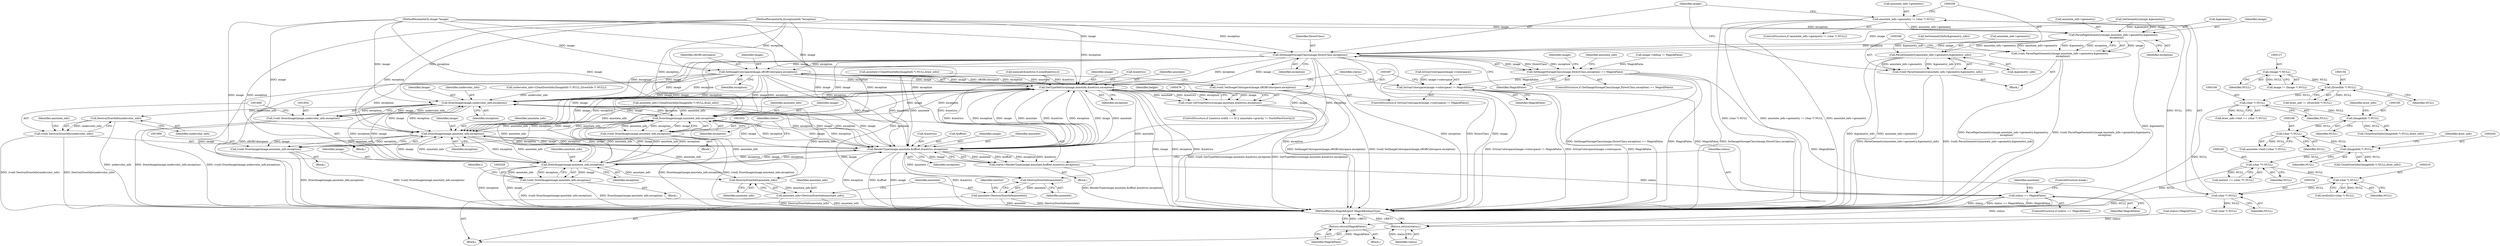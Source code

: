 digraph "0_ImageMagick_f595a1985233c399a05c0c37cc41de16a90dd025@pointer" {
"1000329" [label="(Call,annotate_info->geometry != (char *) NULL)"];
"1000333" [label="(Call,(char *) NULL)"];
"1000318" [label="(Call,(char *) NULL)"];
"1000239" [label="(Call,(char **) NULL)"];
"1000203" [label="(Call,(ImageInfo *) NULL)"];
"1000197" [label="(Call,(char *) NULL)"];
"1000184" [label="(Call,(ImageInfo *) NULL)"];
"1000167" [label="(Call,(char *) NULL)"];
"1000153" [label="(Call,(DrawInfo *) NULL)"];
"1000126" [label="(Call,(Image *) NULL)"];
"1000339" [label="(Call,ParsePageGeometry(image,annotate_info->geometry,&geometry,\n        exception))"];
"1000337" [label="(Call,(void) ParsePageGeometry(image,annotate_info->geometry,&geometry,\n        exception))"];
"1000349" [label="(Call,ParseGeometry(annotate_info->geometry,&geometry_info))"];
"1000347" [label="(Call,(void) ParseGeometry(annotate_info->geometry,&geometry_info))"];
"1000357" [label="(Call,SetImageStorageClass(image,DirectClass,exception))"];
"1000356" [label="(Call,SetImageStorageClass(image,DirectClass,exception) == MagickFalse)"];
"1000377" [label="(Return,return(MagickFalse);)"];
"1000380" [label="(Call,IsGrayColorspace(image->colorspace) != MagickFalse)"];
"1001985" [label="(Call,status == MagickFalse)"];
"1002047" [label="(Return,return(status);)"];
"1000388" [label="(Call,SetImageColorspace(image,sRGBColorspace,exception))"];
"1000386" [label="(Call,(void) SetImageColorspace(image,sRGBColorspace,exception))"];
"1000479" [label="(Call,GetTypeMetrics(image,annotate,&metrics,exception))"];
"1000477" [label="(Call,(void) GetTypeMetrics(image,annotate,&metrics,exception))"];
"1001855" [label="(Call,DrawImage(image,undercolor_info,exception))"];
"1001853" [label="(Call,(void) DrawImage(image,undercolor_info,exception))"];
"1001861" [label="(Call,DestroyDrawInfo(undercolor_info))"];
"1001859" [label="(Call,(void) DestroyDrawInfo(undercolor_info))"];
"1001933" [label="(Call,DrawImage(image,annotate_info,exception))"];
"1001931" [label="(Call,(void) DrawImage(image,annotate_info,exception))"];
"1001970" [label="(Call,DrawImage(image,annotate_info,exception))"];
"1001968" [label="(Call,(void) DrawImage(image,annotate_info,exception))"];
"1001976" [label="(Call,RenderType(image,annotate,&offset,&metrics,exception))"];
"1001974" [label="(Call,status=RenderType(image,annotate,&offset,&metrics,exception))"];
"1002029" [label="(Call,DrawImage(image,annotate_info,exception))"];
"1002027" [label="(Call,(void) DrawImage(image,annotate_info,exception))"];
"1002035" [label="(Call,DestroyDrawInfo(annotate_info))"];
"1002033" [label="(Call,annotate_info=DestroyDrawInfo(annotate_info))"];
"1002039" [label="(Call,DestroyDrawInfo(annotate))"];
"1002037" [label="(Call,annotate=DestroyDrawInfo(annotate))"];
"1001861" [label="(Call,DestroyDrawInfo(undercolor_info))"];
"1000357" [label="(Call,SetImageStorageClass(image,DirectClass,exception))"];
"1000163" [label="(Call,draw_info->text == (char *) NULL)"];
"1000393" [label="(Identifier,status)"];
"1000392" [label="(Call,status=MagickTrue)"];
"1000378" [label="(Identifier,MagickFalse)"];
"1000484" [label="(Identifier,exception)"];
"1000320" [label="(Identifier,NULL)"];
"1000482" [label="(Call,&metrics)"];
"1002031" [label="(Identifier,annotate_info)"];
"1000199" [label="(Identifier,NULL)"];
"1000360" [label="(Identifier,exception)"];
"1000107" [label="(MethodParameterIn,ExceptionInfo *exception)"];
"1002048" [label="(Identifier,status)"];
"1000377" [label="(Return,return(MagickFalse);)"];
"1000391" [label="(Identifier,exception)"];
"1000390" [label="(Identifier,sRGBColorspace)"];
"1000239" [label="(Call,(char **) NULL)"];
"1001970" [label="(Call,DrawImage(image,annotate_info,exception))"];
"1001866" [label="(Identifier,annotate_info)"];
"1002034" [label="(Identifier,annotate_info)"];
"1001933" [label="(Call,DrawImage(image,annotate_info,exception))"];
"1000344" [label="(Call,&geometry)"];
"1000349" [label="(Call,ParseGeometry(annotate_info->geometry,&geometry_info))"];
"1001981" [label="(Call,&metrics)"];
"1000186" [label="(Identifier,NULL)"];
"1001856" [label="(Identifier,image)"];
"1001855" [label="(Call,DrawImage(image,undercolor_info,exception))"];
"1002038" [label="(Identifier,annotate)"];
"1000183" [label="(Call,CloneDrawInfo((ImageInfo *) NULL,draw_info))"];
"1000356" [label="(Call,SetImageStorageClass(image,DirectClass,exception) == MagickFalse)"];
"1000479" [label="(Call,GetTypeMetrics(image,annotate,&metrics,exception))"];
"1000380" [label="(Call,IsGrayColorspace(image->colorspace) != MagickFalse)"];
"1001853" [label="(Call,(void) DrawImage(image,undercolor_info,exception))"];
"1000361" [label="(Identifier,MagickFalse)"];
"1002036" [label="(Identifier,annotate_info)"];
"1001976" [label="(Call,RenderType(image,annotate,&offset,&metrics,exception))"];
"1001857" [label="(Identifier,undercolor_info)"];
"1001979" [label="(Call,&offset)"];
"1000340" [label="(Identifier,image)"];
"1002030" [label="(Identifier,image)"];
"1001987" [label="(Identifier,MagickFalse)"];
"1001899" [label="(Block,)"];
"1001931" [label="(Call,(void) DrawImage(image,annotate_info,exception))"];
"1000328" [label="(ControlStructure,if (annotate_info->geometry != (char *) NULL))"];
"1002029" [label="(Call,DrawImage(image,annotate_info,exception))"];
"1000203" [label="(Call,(ImageInfo *) NULL)"];
"1000339" [label="(Call,ParsePageGeometry(image,annotate_info->geometry,&geometry,\n        exception))"];
"1001983" [label="(Identifier,exception)"];
"1000167" [label="(Call,(char *) NULL)"];
"1000329" [label="(Call,annotate_info->geometry != (char *) NULL)"];
"1000205" [label="(Identifier,NULL)"];
"1000364" [label="(Identifier,annotate_info)"];
"1001934" [label="(Identifier,image)"];
"1000318" [label="(Call,(char *) NULL)"];
"1002049" [label="(MethodReturn,MagickExport MagickBooleanType)"];
"1001977" [label="(Identifier,image)"];
"1000350" [label="(Call,annotate_info->geometry)"];
"1000184" [label="(Call,(ImageInfo *) NULL)"];
"1000381" [label="(Call,IsGrayColorspace(image->colorspace))"];
"1000411" [label="(Call,(char *) NULL)"];
"1000385" [label="(Identifier,MagickFalse)"];
"1000359" [label="(Identifier,DirectClass)"];
"1000346" [label="(Identifier,exception)"];
"1001992" [label="(Identifier,annotate)"];
"1001944" [label="(Block,)"];
"1002027" [label="(Call,(void) DrawImage(image,annotate_info,exception))"];
"1001858" [label="(Identifier,exception)"];
"1000151" [label="(Call,draw_info != (DrawInfo *) NULL)"];
"1000126" [label="(Call,(Image *) NULL)"];
"1001973" [label="(Identifier,exception)"];
"1000237" [label="(Call,textlist == (char **) NULL)"];
"1002047" [label="(Return,return(status);)"];
"1000333" [label="(Call,(char *) NULL)"];
"1001971" [label="(Identifier,image)"];
"1000128" [label="(Identifier,NULL)"];
"1001968" [label="(Call,(void) DrawImage(image,annotate_info,exception))"];
"1000187" [label="(Identifier,draw_info)"];
"1001985" [label="(Call,status == MagickFalse)"];
"1000481" [label="(Identifier,annotate)"];
"1002033" [label="(Call,annotate_info=DestroyDrawInfo(annotate_info))"];
"1000169" [label="(Identifier,NULL)"];
"1000136" [label="(Call,image->debug != MagickFalse)"];
"1000480" [label="(Identifier,image)"];
"1000358" [label="(Identifier,image)"];
"1000181" [label="(Call,annotate=CloneDrawInfo((ImageInfo *) NULL,draw_info))"];
"1000314" [label="(Call,textlist[i]=(char *) NULL)"];
"1001986" [label="(Identifier,status)"];
"1000200" [label="(Call,annotate_info=CloneDrawInfo((ImageInfo *) NULL,draw_info))"];
"1000330" [label="(Call,annotate_info->geometry)"];
"1001936" [label="(Identifier,exception)"];
"1000206" [label="(Identifier,draw_info)"];
"1001974" [label="(Call,status=RenderType(image,annotate,&offset,&metrics,exception))"];
"1000477" [label="(Call,(void) GetTypeMetrics(image,annotate,&metrics,exception))"];
"1001988" [label="(ControlStructure,break;)"];
"1001972" [label="(Identifier,annotate_info)"];
"1002042" [label="(Identifier,textlist)"];
"1000153" [label="(Call,(DrawInfo *) NULL)"];
"1000325" [label="(Call,SetGeometryInfo(&geometry_info))"];
"1000388" [label="(Call,SetImageColorspace(image,sRGBColorspace,exception))"];
"1000124" [label="(Call,image != (Image *) NULL)"];
"1000202" [label="(Call,CloneDrawInfo((ImageInfo *) NULL,draw_info))"];
"1000486" [label="(Identifier,height)"];
"1000197" [label="(Call,(char *) NULL)"];
"1000397" [label="(Call,memset(&metrics,0,sizeof(metrics)))"];
"1001770" [label="(Call,undercolor_info=CloneDrawInfo((ImageInfo *) NULL,(DrawInfo *) NULL))"];
"1000386" [label="(Call,(void) SetImageColorspace(image,sRGBColorspace,exception))"];
"1002040" [label="(Identifier,annotate)"];
"1002035" [label="(Call,DestroyDrawInfo(annotate_info))"];
"1000155" [label="(Identifier,NULL)"];
"1000415" [label="(Identifier,i)"];
"1000108" [label="(Block,)"];
"1000416" [label="(Block,)"];
"1000465" [label="(ControlStructure,if ((metrics.width == 0) || (annotate->gravity != NorthWestGravity)))"];
"1002037" [label="(Call,annotate=DestroyDrawInfo(annotate))"];
"1001862" [label="(Identifier,undercolor_info)"];
"1000383" [label="(Identifier,image)"];
"1000389" [label="(Identifier,image)"];
"1001975" [label="(Identifier,status)"];
"1001935" [label="(Identifier,annotate_info)"];
"1000341" [label="(Call,annotate_info->geometry)"];
"1000241" [label="(Identifier,NULL)"];
"1001984" [label="(ControlStructure,if (status == MagickFalse))"];
"1002032" [label="(Identifier,exception)"];
"1000347" [label="(Call,(void) ParseGeometry(annotate_info->geometry,&geometry_info))"];
"1000335" [label="(Identifier,NULL)"];
"1000337" [label="(Call,(void) ParsePageGeometry(image,annotate_info->geometry,&geometry,\n        exception))"];
"1000355" [label="(ControlStructure,if (SetImageStorageClass(image,DirectClass,exception) == MagickFalse))"];
"1000379" [label="(ControlStructure,if (IsGrayColorspace(image->colorspace) != MagickFalse))"];
"1001768" [label="(Block,)"];
"1000193" [label="(Call,annotate->text=(char *) NULL)"];
"1000105" [label="(MethodParameterIn,Image *image)"];
"1000321" [label="(Call,SetGeometry(image,&geometry))"];
"1001859" [label="(Call,(void) DestroyDrawInfo(undercolor_info))"];
"1000336" [label="(Block,)"];
"1000353" [label="(Call,&geometry_info)"];
"1002039" [label="(Call,DestroyDrawInfo(annotate))"];
"1001978" [label="(Identifier,annotate)"];
"1001995" [label="(Block,)"];
"1000362" [label="(Block,)"];
"1000329" -> "1000328"  [label="AST: "];
"1000329" -> "1000333"  [label="CFG: "];
"1000330" -> "1000329"  [label="AST: "];
"1000333" -> "1000329"  [label="AST: "];
"1000338" -> "1000329"  [label="CFG: "];
"1000358" -> "1000329"  [label="CFG: "];
"1000329" -> "1002049"  [label="DDG: (char *) NULL"];
"1000329" -> "1002049"  [label="DDG: annotate_info->geometry != (char *) NULL"];
"1000329" -> "1002049"  [label="DDG: annotate_info->geometry"];
"1000333" -> "1000329"  [label="DDG: NULL"];
"1000329" -> "1000339"  [label="DDG: annotate_info->geometry"];
"1000333" -> "1000335"  [label="CFG: "];
"1000334" -> "1000333"  [label="AST: "];
"1000335" -> "1000333"  [label="AST: "];
"1000333" -> "1002049"  [label="DDG: NULL"];
"1000318" -> "1000333"  [label="DDG: NULL"];
"1000333" -> "1000411"  [label="DDG: NULL"];
"1000318" -> "1000314"  [label="AST: "];
"1000318" -> "1000320"  [label="CFG: "];
"1000319" -> "1000318"  [label="AST: "];
"1000320" -> "1000318"  [label="AST: "];
"1000314" -> "1000318"  [label="CFG: "];
"1000318" -> "1000314"  [label="DDG: NULL"];
"1000239" -> "1000318"  [label="DDG: NULL"];
"1000239" -> "1000237"  [label="AST: "];
"1000239" -> "1000241"  [label="CFG: "];
"1000240" -> "1000239"  [label="AST: "];
"1000241" -> "1000239"  [label="AST: "];
"1000237" -> "1000239"  [label="CFG: "];
"1000239" -> "1002049"  [label="DDG: NULL"];
"1000239" -> "1000237"  [label="DDG: NULL"];
"1000203" -> "1000239"  [label="DDG: NULL"];
"1000203" -> "1000202"  [label="AST: "];
"1000203" -> "1000205"  [label="CFG: "];
"1000204" -> "1000203"  [label="AST: "];
"1000205" -> "1000203"  [label="AST: "];
"1000206" -> "1000203"  [label="CFG: "];
"1000203" -> "1000202"  [label="DDG: NULL"];
"1000197" -> "1000203"  [label="DDG: NULL"];
"1000197" -> "1000193"  [label="AST: "];
"1000197" -> "1000199"  [label="CFG: "];
"1000198" -> "1000197"  [label="AST: "];
"1000199" -> "1000197"  [label="AST: "];
"1000193" -> "1000197"  [label="CFG: "];
"1000197" -> "1000193"  [label="DDG: NULL"];
"1000184" -> "1000197"  [label="DDG: NULL"];
"1000184" -> "1000183"  [label="AST: "];
"1000184" -> "1000186"  [label="CFG: "];
"1000185" -> "1000184"  [label="AST: "];
"1000186" -> "1000184"  [label="AST: "];
"1000187" -> "1000184"  [label="CFG: "];
"1000184" -> "1000183"  [label="DDG: NULL"];
"1000167" -> "1000184"  [label="DDG: NULL"];
"1000167" -> "1000163"  [label="AST: "];
"1000167" -> "1000169"  [label="CFG: "];
"1000168" -> "1000167"  [label="AST: "];
"1000169" -> "1000167"  [label="AST: "];
"1000163" -> "1000167"  [label="CFG: "];
"1000167" -> "1002049"  [label="DDG: NULL"];
"1000167" -> "1000163"  [label="DDG: NULL"];
"1000153" -> "1000167"  [label="DDG: NULL"];
"1000153" -> "1000151"  [label="AST: "];
"1000153" -> "1000155"  [label="CFG: "];
"1000154" -> "1000153"  [label="AST: "];
"1000155" -> "1000153"  [label="AST: "];
"1000151" -> "1000153"  [label="CFG: "];
"1000153" -> "1000151"  [label="DDG: NULL"];
"1000126" -> "1000153"  [label="DDG: NULL"];
"1000126" -> "1000124"  [label="AST: "];
"1000126" -> "1000128"  [label="CFG: "];
"1000127" -> "1000126"  [label="AST: "];
"1000128" -> "1000126"  [label="AST: "];
"1000124" -> "1000126"  [label="CFG: "];
"1000126" -> "1000124"  [label="DDG: NULL"];
"1000339" -> "1000337"  [label="AST: "];
"1000339" -> "1000346"  [label="CFG: "];
"1000340" -> "1000339"  [label="AST: "];
"1000341" -> "1000339"  [label="AST: "];
"1000344" -> "1000339"  [label="AST: "];
"1000346" -> "1000339"  [label="AST: "];
"1000337" -> "1000339"  [label="CFG: "];
"1000339" -> "1002049"  [label="DDG: &geometry"];
"1000339" -> "1000337"  [label="DDG: image"];
"1000339" -> "1000337"  [label="DDG: annotate_info->geometry"];
"1000339" -> "1000337"  [label="DDG: &geometry"];
"1000339" -> "1000337"  [label="DDG: exception"];
"1000321" -> "1000339"  [label="DDG: image"];
"1000321" -> "1000339"  [label="DDG: &geometry"];
"1000105" -> "1000339"  [label="DDG: image"];
"1000107" -> "1000339"  [label="DDG: exception"];
"1000339" -> "1000349"  [label="DDG: annotate_info->geometry"];
"1000339" -> "1000357"  [label="DDG: image"];
"1000339" -> "1000357"  [label="DDG: exception"];
"1000337" -> "1000336"  [label="AST: "];
"1000338" -> "1000337"  [label="AST: "];
"1000348" -> "1000337"  [label="CFG: "];
"1000337" -> "1002049"  [label="DDG: ParsePageGeometry(image,annotate_info->geometry,&geometry,\n        exception)"];
"1000337" -> "1002049"  [label="DDG: (void) ParsePageGeometry(image,annotate_info->geometry,&geometry,\n        exception)"];
"1000349" -> "1000347"  [label="AST: "];
"1000349" -> "1000353"  [label="CFG: "];
"1000350" -> "1000349"  [label="AST: "];
"1000353" -> "1000349"  [label="AST: "];
"1000347" -> "1000349"  [label="CFG: "];
"1000349" -> "1002049"  [label="DDG: &geometry_info"];
"1000349" -> "1002049"  [label="DDG: annotate_info->geometry"];
"1000349" -> "1000347"  [label="DDG: annotate_info->geometry"];
"1000349" -> "1000347"  [label="DDG: &geometry_info"];
"1000325" -> "1000349"  [label="DDG: &geometry_info"];
"1000347" -> "1000336"  [label="AST: "];
"1000348" -> "1000347"  [label="AST: "];
"1000358" -> "1000347"  [label="CFG: "];
"1000347" -> "1002049"  [label="DDG: ParseGeometry(annotate_info->geometry,&geometry_info)"];
"1000347" -> "1002049"  [label="DDG: (void) ParseGeometry(annotate_info->geometry,&geometry_info)"];
"1000357" -> "1000356"  [label="AST: "];
"1000357" -> "1000360"  [label="CFG: "];
"1000358" -> "1000357"  [label="AST: "];
"1000359" -> "1000357"  [label="AST: "];
"1000360" -> "1000357"  [label="AST: "];
"1000361" -> "1000357"  [label="CFG: "];
"1000357" -> "1002049"  [label="DDG: image"];
"1000357" -> "1002049"  [label="DDG: exception"];
"1000357" -> "1002049"  [label="DDG: DirectClass"];
"1000357" -> "1000356"  [label="DDG: image"];
"1000357" -> "1000356"  [label="DDG: DirectClass"];
"1000357" -> "1000356"  [label="DDG: exception"];
"1000321" -> "1000357"  [label="DDG: image"];
"1000105" -> "1000357"  [label="DDG: image"];
"1000107" -> "1000357"  [label="DDG: exception"];
"1000357" -> "1000388"  [label="DDG: image"];
"1000357" -> "1000388"  [label="DDG: exception"];
"1000357" -> "1000479"  [label="DDG: image"];
"1000357" -> "1000479"  [label="DDG: exception"];
"1000357" -> "1001855"  [label="DDG: image"];
"1000357" -> "1001855"  [label="DDG: exception"];
"1000357" -> "1001933"  [label="DDG: image"];
"1000357" -> "1001933"  [label="DDG: exception"];
"1000357" -> "1001970"  [label="DDG: image"];
"1000357" -> "1001970"  [label="DDG: exception"];
"1000357" -> "1001976"  [label="DDG: image"];
"1000357" -> "1001976"  [label="DDG: exception"];
"1000356" -> "1000355"  [label="AST: "];
"1000356" -> "1000361"  [label="CFG: "];
"1000361" -> "1000356"  [label="AST: "];
"1000364" -> "1000356"  [label="CFG: "];
"1000383" -> "1000356"  [label="CFG: "];
"1000356" -> "1002049"  [label="DDG: SetImageStorageClass(image,DirectClass,exception) == MagickFalse"];
"1000356" -> "1002049"  [label="DDG: MagickFalse"];
"1000356" -> "1002049"  [label="DDG: SetImageStorageClass(image,DirectClass,exception)"];
"1000136" -> "1000356"  [label="DDG: MagickFalse"];
"1000356" -> "1000377"  [label="DDG: MagickFalse"];
"1000356" -> "1000380"  [label="DDG: MagickFalse"];
"1000377" -> "1000362"  [label="AST: "];
"1000377" -> "1000378"  [label="CFG: "];
"1000378" -> "1000377"  [label="AST: "];
"1002049" -> "1000377"  [label="CFG: "];
"1000377" -> "1002049"  [label="DDG: <RET>"];
"1000378" -> "1000377"  [label="DDG: MagickFalse"];
"1000380" -> "1000379"  [label="AST: "];
"1000380" -> "1000385"  [label="CFG: "];
"1000381" -> "1000380"  [label="AST: "];
"1000385" -> "1000380"  [label="AST: "];
"1000387" -> "1000380"  [label="CFG: "];
"1000393" -> "1000380"  [label="CFG: "];
"1000380" -> "1002049"  [label="DDG: IsGrayColorspace(image->colorspace) != MagickFalse"];
"1000380" -> "1002049"  [label="DDG: IsGrayColorspace(image->colorspace)"];
"1000380" -> "1002049"  [label="DDG: MagickFalse"];
"1000381" -> "1000380"  [label="DDG: image->colorspace"];
"1000380" -> "1001985"  [label="DDG: MagickFalse"];
"1001985" -> "1001984"  [label="AST: "];
"1001985" -> "1001987"  [label="CFG: "];
"1001986" -> "1001985"  [label="AST: "];
"1001987" -> "1001985"  [label="AST: "];
"1001988" -> "1001985"  [label="CFG: "];
"1001992" -> "1001985"  [label="CFG: "];
"1001985" -> "1002049"  [label="DDG: MagickFalse"];
"1001985" -> "1002049"  [label="DDG: status"];
"1001985" -> "1002049"  [label="DDG: status == MagickFalse"];
"1001974" -> "1001985"  [label="DDG: status"];
"1001985" -> "1002047"  [label="DDG: status"];
"1002047" -> "1000108"  [label="AST: "];
"1002047" -> "1002048"  [label="CFG: "];
"1002048" -> "1002047"  [label="AST: "];
"1002049" -> "1002047"  [label="CFG: "];
"1002047" -> "1002049"  [label="DDG: <RET>"];
"1002048" -> "1002047"  [label="DDG: status"];
"1000392" -> "1002047"  [label="DDG: status"];
"1000388" -> "1000386"  [label="AST: "];
"1000388" -> "1000391"  [label="CFG: "];
"1000389" -> "1000388"  [label="AST: "];
"1000390" -> "1000388"  [label="AST: "];
"1000391" -> "1000388"  [label="AST: "];
"1000386" -> "1000388"  [label="CFG: "];
"1000388" -> "1002049"  [label="DDG: image"];
"1000388" -> "1002049"  [label="DDG: sRGBColorspace"];
"1000388" -> "1002049"  [label="DDG: exception"];
"1000388" -> "1000386"  [label="DDG: image"];
"1000388" -> "1000386"  [label="DDG: sRGBColorspace"];
"1000388" -> "1000386"  [label="DDG: exception"];
"1000105" -> "1000388"  [label="DDG: image"];
"1000107" -> "1000388"  [label="DDG: exception"];
"1000388" -> "1000479"  [label="DDG: image"];
"1000388" -> "1000479"  [label="DDG: exception"];
"1000388" -> "1001855"  [label="DDG: image"];
"1000388" -> "1001855"  [label="DDG: exception"];
"1000388" -> "1001933"  [label="DDG: image"];
"1000388" -> "1001933"  [label="DDG: exception"];
"1000388" -> "1001970"  [label="DDG: image"];
"1000388" -> "1001970"  [label="DDG: exception"];
"1000388" -> "1001976"  [label="DDG: image"];
"1000388" -> "1001976"  [label="DDG: exception"];
"1000386" -> "1000379"  [label="AST: "];
"1000387" -> "1000386"  [label="AST: "];
"1000393" -> "1000386"  [label="CFG: "];
"1000386" -> "1002049"  [label="DDG: SetImageColorspace(image,sRGBColorspace,exception)"];
"1000386" -> "1002049"  [label="DDG: (void) SetImageColorspace(image,sRGBColorspace,exception)"];
"1000479" -> "1000477"  [label="AST: "];
"1000479" -> "1000484"  [label="CFG: "];
"1000480" -> "1000479"  [label="AST: "];
"1000481" -> "1000479"  [label="AST: "];
"1000482" -> "1000479"  [label="AST: "];
"1000484" -> "1000479"  [label="AST: "];
"1000477" -> "1000479"  [label="CFG: "];
"1000479" -> "1002049"  [label="DDG: image"];
"1000479" -> "1002049"  [label="DDG: exception"];
"1000479" -> "1002049"  [label="DDG: &metrics"];
"1000479" -> "1000477"  [label="DDG: image"];
"1000479" -> "1000477"  [label="DDG: annotate"];
"1000479" -> "1000477"  [label="DDG: &metrics"];
"1000479" -> "1000477"  [label="DDG: exception"];
"1002029" -> "1000479"  [label="DDG: image"];
"1002029" -> "1000479"  [label="DDG: exception"];
"1001976" -> "1000479"  [label="DDG: image"];
"1001976" -> "1000479"  [label="DDG: annotate"];
"1001976" -> "1000479"  [label="DDG: &metrics"];
"1001976" -> "1000479"  [label="DDG: exception"];
"1000105" -> "1000479"  [label="DDG: image"];
"1000181" -> "1000479"  [label="DDG: annotate"];
"1000397" -> "1000479"  [label="DDG: &metrics"];
"1000107" -> "1000479"  [label="DDG: exception"];
"1000479" -> "1001855"  [label="DDG: image"];
"1000479" -> "1001855"  [label="DDG: exception"];
"1000479" -> "1001933"  [label="DDG: image"];
"1000479" -> "1001933"  [label="DDG: exception"];
"1000479" -> "1001970"  [label="DDG: image"];
"1000479" -> "1001970"  [label="DDG: exception"];
"1000479" -> "1001976"  [label="DDG: image"];
"1000479" -> "1001976"  [label="DDG: annotate"];
"1000479" -> "1001976"  [label="DDG: &metrics"];
"1000479" -> "1001976"  [label="DDG: exception"];
"1000479" -> "1002039"  [label="DDG: annotate"];
"1000477" -> "1000465"  [label="AST: "];
"1000478" -> "1000477"  [label="AST: "];
"1000486" -> "1000477"  [label="CFG: "];
"1000477" -> "1002049"  [label="DDG: GetTypeMetrics(image,annotate,&metrics,exception)"];
"1000477" -> "1002049"  [label="DDG: (void) GetTypeMetrics(image,annotate,&metrics,exception)"];
"1001855" -> "1001853"  [label="AST: "];
"1001855" -> "1001858"  [label="CFG: "];
"1001856" -> "1001855"  [label="AST: "];
"1001857" -> "1001855"  [label="AST: "];
"1001858" -> "1001855"  [label="AST: "];
"1001853" -> "1001855"  [label="CFG: "];
"1001855" -> "1001853"  [label="DDG: image"];
"1001855" -> "1001853"  [label="DDG: undercolor_info"];
"1001855" -> "1001853"  [label="DDG: exception"];
"1002029" -> "1001855"  [label="DDG: image"];
"1002029" -> "1001855"  [label="DDG: exception"];
"1001976" -> "1001855"  [label="DDG: image"];
"1001976" -> "1001855"  [label="DDG: exception"];
"1000105" -> "1001855"  [label="DDG: image"];
"1001770" -> "1001855"  [label="DDG: undercolor_info"];
"1000107" -> "1001855"  [label="DDG: exception"];
"1001855" -> "1001861"  [label="DDG: undercolor_info"];
"1001855" -> "1001933"  [label="DDG: image"];
"1001855" -> "1001933"  [label="DDG: exception"];
"1001855" -> "1001970"  [label="DDG: image"];
"1001855" -> "1001970"  [label="DDG: exception"];
"1001855" -> "1001976"  [label="DDG: image"];
"1001855" -> "1001976"  [label="DDG: exception"];
"1001853" -> "1001768"  [label="AST: "];
"1001854" -> "1001853"  [label="AST: "];
"1001860" -> "1001853"  [label="CFG: "];
"1001853" -> "1002049"  [label="DDG: DrawImage(image,undercolor_info,exception)"];
"1001853" -> "1002049"  [label="DDG: (void) DrawImage(image,undercolor_info,exception)"];
"1001861" -> "1001859"  [label="AST: "];
"1001861" -> "1001862"  [label="CFG: "];
"1001862" -> "1001861"  [label="AST: "];
"1001859" -> "1001861"  [label="CFG: "];
"1001861" -> "1002049"  [label="DDG: undercolor_info"];
"1001861" -> "1001859"  [label="DDG: undercolor_info"];
"1001859" -> "1001768"  [label="AST: "];
"1001860" -> "1001859"  [label="AST: "];
"1001866" -> "1001859"  [label="CFG: "];
"1001859" -> "1002049"  [label="DDG: (void) DestroyDrawInfo(undercolor_info)"];
"1001859" -> "1002049"  [label="DDG: DestroyDrawInfo(undercolor_info)"];
"1001933" -> "1001931"  [label="AST: "];
"1001933" -> "1001936"  [label="CFG: "];
"1001934" -> "1001933"  [label="AST: "];
"1001935" -> "1001933"  [label="AST: "];
"1001936" -> "1001933"  [label="AST: "];
"1001931" -> "1001933"  [label="CFG: "];
"1001933" -> "1001931"  [label="DDG: image"];
"1001933" -> "1001931"  [label="DDG: annotate_info"];
"1001933" -> "1001931"  [label="DDG: exception"];
"1002029" -> "1001933"  [label="DDG: image"];
"1002029" -> "1001933"  [label="DDG: annotate_info"];
"1002029" -> "1001933"  [label="DDG: exception"];
"1001976" -> "1001933"  [label="DDG: image"];
"1001976" -> "1001933"  [label="DDG: exception"];
"1000105" -> "1001933"  [label="DDG: image"];
"1000200" -> "1001933"  [label="DDG: annotate_info"];
"1001970" -> "1001933"  [label="DDG: annotate_info"];
"1000107" -> "1001933"  [label="DDG: exception"];
"1001933" -> "1001970"  [label="DDG: annotate_info"];
"1001933" -> "1001976"  [label="DDG: image"];
"1001933" -> "1001976"  [label="DDG: exception"];
"1001933" -> "1002029"  [label="DDG: annotate_info"];
"1001933" -> "1002035"  [label="DDG: annotate_info"];
"1001931" -> "1001899"  [label="AST: "];
"1001932" -> "1001931"  [label="AST: "];
"1001975" -> "1001931"  [label="CFG: "];
"1001931" -> "1002049"  [label="DDG: DrawImage(image,annotate_info,exception)"];
"1001931" -> "1002049"  [label="DDG: (void) DrawImage(image,annotate_info,exception)"];
"1001970" -> "1001968"  [label="AST: "];
"1001970" -> "1001973"  [label="CFG: "];
"1001971" -> "1001970"  [label="AST: "];
"1001972" -> "1001970"  [label="AST: "];
"1001973" -> "1001970"  [label="AST: "];
"1001968" -> "1001970"  [label="CFG: "];
"1001970" -> "1001968"  [label="DDG: image"];
"1001970" -> "1001968"  [label="DDG: annotate_info"];
"1001970" -> "1001968"  [label="DDG: exception"];
"1002029" -> "1001970"  [label="DDG: image"];
"1002029" -> "1001970"  [label="DDG: annotate_info"];
"1002029" -> "1001970"  [label="DDG: exception"];
"1001976" -> "1001970"  [label="DDG: image"];
"1001976" -> "1001970"  [label="DDG: exception"];
"1000105" -> "1001970"  [label="DDG: image"];
"1000200" -> "1001970"  [label="DDG: annotate_info"];
"1000107" -> "1001970"  [label="DDG: exception"];
"1001970" -> "1001976"  [label="DDG: image"];
"1001970" -> "1001976"  [label="DDG: exception"];
"1001970" -> "1002029"  [label="DDG: annotate_info"];
"1001970" -> "1002035"  [label="DDG: annotate_info"];
"1001968" -> "1001944"  [label="AST: "];
"1001969" -> "1001968"  [label="AST: "];
"1001975" -> "1001968"  [label="CFG: "];
"1001968" -> "1002049"  [label="DDG: DrawImage(image,annotate_info,exception)"];
"1001968" -> "1002049"  [label="DDG: (void) DrawImage(image,annotate_info,exception)"];
"1001976" -> "1001974"  [label="AST: "];
"1001976" -> "1001983"  [label="CFG: "];
"1001977" -> "1001976"  [label="AST: "];
"1001978" -> "1001976"  [label="AST: "];
"1001979" -> "1001976"  [label="AST: "];
"1001981" -> "1001976"  [label="AST: "];
"1001983" -> "1001976"  [label="AST: "];
"1001974" -> "1001976"  [label="CFG: "];
"1001976" -> "1002049"  [label="DDG: exception"];
"1001976" -> "1002049"  [label="DDG: &offset"];
"1001976" -> "1002049"  [label="DDG: image"];
"1001976" -> "1002049"  [label="DDG: &metrics"];
"1001976" -> "1001974"  [label="DDG: annotate"];
"1001976" -> "1001974"  [label="DDG: &offset"];
"1001976" -> "1001974"  [label="DDG: exception"];
"1001976" -> "1001974"  [label="DDG: &metrics"];
"1001976" -> "1001974"  [label="DDG: image"];
"1002029" -> "1001976"  [label="DDG: image"];
"1002029" -> "1001976"  [label="DDG: exception"];
"1000105" -> "1001976"  [label="DDG: image"];
"1000181" -> "1001976"  [label="DDG: annotate"];
"1000397" -> "1001976"  [label="DDG: &metrics"];
"1000107" -> "1001976"  [label="DDG: exception"];
"1001976" -> "1002029"  [label="DDG: image"];
"1001976" -> "1002029"  [label="DDG: exception"];
"1001976" -> "1002039"  [label="DDG: annotate"];
"1001974" -> "1000416"  [label="AST: "];
"1001975" -> "1001974"  [label="AST: "];
"1001986" -> "1001974"  [label="CFG: "];
"1001974" -> "1002049"  [label="DDG: RenderType(image,annotate,&offset,&metrics,exception)"];
"1002029" -> "1002027"  [label="AST: "];
"1002029" -> "1002032"  [label="CFG: "];
"1002030" -> "1002029"  [label="AST: "];
"1002031" -> "1002029"  [label="AST: "];
"1002032" -> "1002029"  [label="AST: "];
"1002027" -> "1002029"  [label="CFG: "];
"1002029" -> "1002049"  [label="DDG: exception"];
"1002029" -> "1002049"  [label="DDG: image"];
"1002029" -> "1002027"  [label="DDG: image"];
"1002029" -> "1002027"  [label="DDG: annotate_info"];
"1002029" -> "1002027"  [label="DDG: exception"];
"1000105" -> "1002029"  [label="DDG: image"];
"1000200" -> "1002029"  [label="DDG: annotate_info"];
"1000107" -> "1002029"  [label="DDG: exception"];
"1002029" -> "1002035"  [label="DDG: annotate_info"];
"1002027" -> "1001995"  [label="AST: "];
"1002028" -> "1002027"  [label="AST: "];
"1000415" -> "1002027"  [label="CFG: "];
"1002027" -> "1002049"  [label="DDG: DrawImage(image,annotate_info,exception)"];
"1002027" -> "1002049"  [label="DDG: (void) DrawImage(image,annotate_info,exception)"];
"1002035" -> "1002033"  [label="AST: "];
"1002035" -> "1002036"  [label="CFG: "];
"1002036" -> "1002035"  [label="AST: "];
"1002033" -> "1002035"  [label="CFG: "];
"1002035" -> "1002033"  [label="DDG: annotate_info"];
"1000200" -> "1002035"  [label="DDG: annotate_info"];
"1002033" -> "1000108"  [label="AST: "];
"1002034" -> "1002033"  [label="AST: "];
"1002038" -> "1002033"  [label="CFG: "];
"1002033" -> "1002049"  [label="DDG: annotate_info"];
"1002033" -> "1002049"  [label="DDG: DestroyDrawInfo(annotate_info)"];
"1002039" -> "1002037"  [label="AST: "];
"1002039" -> "1002040"  [label="CFG: "];
"1002040" -> "1002039"  [label="AST: "];
"1002037" -> "1002039"  [label="CFG: "];
"1002039" -> "1002037"  [label="DDG: annotate"];
"1000181" -> "1002039"  [label="DDG: annotate"];
"1002037" -> "1000108"  [label="AST: "];
"1002038" -> "1002037"  [label="AST: "];
"1002042" -> "1002037"  [label="CFG: "];
"1002037" -> "1002049"  [label="DDG: annotate"];
"1002037" -> "1002049"  [label="DDG: DestroyDrawInfo(annotate)"];
}

